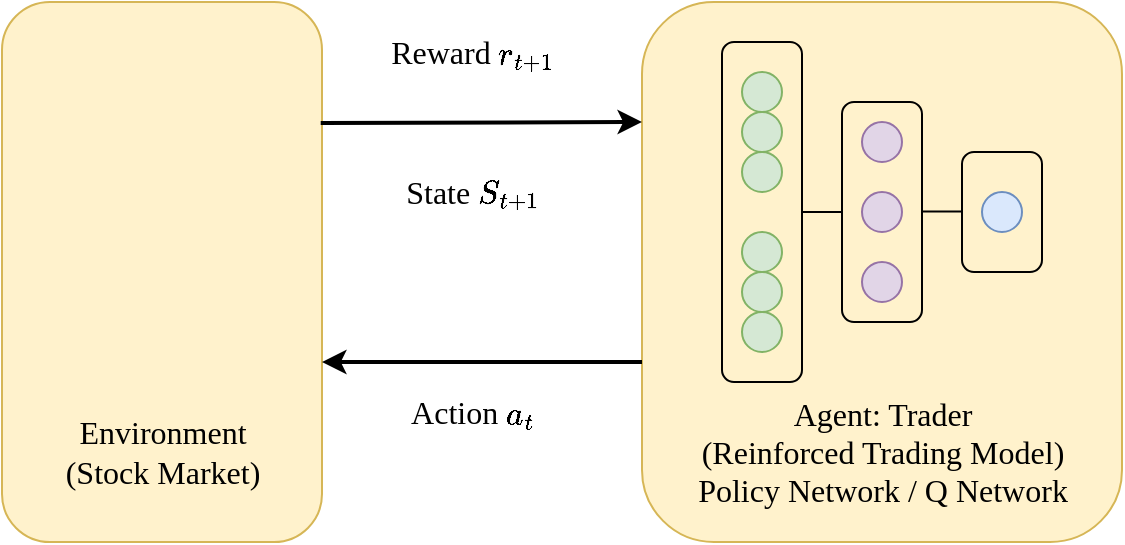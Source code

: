 <mxfile version="24.2.5" type="github">
  <diagram name="第 1 页" id="P8r-03yDeR8OLEWXKfCy">
    <mxGraphModel dx="1363" dy="784" grid="1" gridSize="10" guides="1" tooltips="1" connect="1" arrows="1" fold="1" page="1" pageScale="1" pageWidth="827" pageHeight="1169" math="1" shadow="0">
      <root>
        <mxCell id="0" />
        <mxCell id="1" parent="0" />
        <mxCell id="feouqnUczEKfuNA-bk-g-1" value="" style="rounded=1;whiteSpace=wrap;html=1;fillColor=#fff2cc;strokeColor=#d6b656;" vertex="1" parent="1">
          <mxGeometry x="240" y="300" width="160" height="270" as="geometry" />
        </mxCell>
        <mxCell id="feouqnUczEKfuNA-bk-g-2" value="" style="shape=image;html=1;verticalAlign=top;verticalLabelPosition=bottom;labelBackgroundColor=#ffffff;imageAspect=0;aspect=fixed;image=https://cdn0.iconfinder.com/data/icons/apple-apps/100/Apple_Stock-128.png" vertex="1" parent="1">
          <mxGeometry x="275" y="360" width="90" height="90" as="geometry" />
        </mxCell>
        <mxCell id="feouqnUczEKfuNA-bk-g-3" value="&lt;font style=&quot;font-size: 16px;&quot; face=&quot;Times New Roman&quot;&gt;Environment&lt;/font&gt;&lt;div style=&quot;font-size: 16px;&quot;&gt;&lt;font style=&quot;font-size: 16px;&quot; face=&quot;Times New Roman&quot;&gt;(Stock Market)&lt;/font&gt;&lt;/div&gt;" style="text;html=1;align=center;verticalAlign=middle;resizable=0;points=[];autosize=1;strokeColor=none;fillColor=none;" vertex="1" parent="1">
          <mxGeometry x="260" y="500" width="120" height="50" as="geometry" />
        </mxCell>
        <mxCell id="feouqnUczEKfuNA-bk-g-4" value="" style="rounded=1;whiteSpace=wrap;html=1;fillColor=#fff2cc;strokeColor=#d6b656;" vertex="1" parent="1">
          <mxGeometry x="560" y="300" width="240" height="270" as="geometry" />
        </mxCell>
        <mxCell id="feouqnUczEKfuNA-bk-g-5" value="" style="endArrow=classic;html=1;rounded=0;exitX=0.996;exitY=0.224;exitDx=0;exitDy=0;exitPerimeter=0;strokeWidth=2;" edge="1" parent="1" source="feouqnUczEKfuNA-bk-g-1">
          <mxGeometry width="50" height="50" relative="1" as="geometry">
            <mxPoint x="410" y="359.8" as="sourcePoint" />
            <mxPoint x="560" y="360" as="targetPoint" />
          </mxGeometry>
        </mxCell>
        <mxCell id="feouqnUczEKfuNA-bk-g-6" value="" style="endArrow=classic;html=1;rounded=0;exitX=0.998;exitY=0.199;exitDx=0;exitDy=0;exitPerimeter=0;strokeWidth=2;" edge="1" parent="1">
          <mxGeometry width="50" height="50" relative="1" as="geometry">
            <mxPoint x="560" y="480" as="sourcePoint" />
            <mxPoint x="400" y="480" as="targetPoint" />
          </mxGeometry>
        </mxCell>
        <mxCell id="feouqnUczEKfuNA-bk-g-10" value="&lt;font style=&quot;font-size: 16px;&quot; face=&quot;Times New Roman&quot;&gt;State \(S_{t+1}\)&lt;/font&gt;" style="text;html=1;align=center;verticalAlign=middle;resizable=0;points=[];autosize=1;strokeColor=none;fillColor=none;" vertex="1" parent="1">
          <mxGeometry x="410" y="380" width="130" height="30" as="geometry" />
        </mxCell>
        <mxCell id="feouqnUczEKfuNA-bk-g-11" value="&lt;font style=&quot;font-size: 16px;&quot; face=&quot;Times New Roman&quot;&gt;Reward \(r_{t+1}\)&lt;/font&gt;" style="text;html=1;align=center;verticalAlign=middle;resizable=0;points=[];autosize=1;strokeColor=none;fillColor=none;" vertex="1" parent="1">
          <mxGeometry x="400" y="310" width="150" height="30" as="geometry" />
        </mxCell>
        <mxCell id="feouqnUczEKfuNA-bk-g-12" value="&lt;font style=&quot;font-size: 16px;&quot; face=&quot;Times New Roman&quot;&gt;Action \(a_{t}\)&lt;/font&gt;" style="text;html=1;align=center;verticalAlign=middle;resizable=0;points=[];autosize=1;strokeColor=none;fillColor=none;" vertex="1" parent="1">
          <mxGeometry x="410" y="490" width="130" height="30" as="geometry" />
        </mxCell>
        <mxCell id="feouqnUczEKfuNA-bk-g-13" value="" style="rounded=1;whiteSpace=wrap;html=1;fillColor=none;" vertex="1" parent="1">
          <mxGeometry x="600" y="320" width="40" height="170" as="geometry" />
        </mxCell>
        <mxCell id="feouqnUczEKfuNA-bk-g-14" value="" style="ellipse;whiteSpace=wrap;html=1;aspect=fixed;fillColor=#d5e8d4;strokeColor=#82b366;" vertex="1" parent="1">
          <mxGeometry x="610" y="335" width="20" height="20" as="geometry" />
        </mxCell>
        <mxCell id="feouqnUczEKfuNA-bk-g-15" value="" style="ellipse;whiteSpace=wrap;html=1;aspect=fixed;fillColor=#d5e8d4;strokeColor=#82b366;" vertex="1" parent="1">
          <mxGeometry x="610" y="355" width="20" height="20" as="geometry" />
        </mxCell>
        <mxCell id="feouqnUczEKfuNA-bk-g-16" value="" style="ellipse;whiteSpace=wrap;html=1;aspect=fixed;fillColor=#d5e8d4;strokeColor=#82b366;" vertex="1" parent="1">
          <mxGeometry x="610" y="375" width="20" height="20" as="geometry" />
        </mxCell>
        <mxCell id="feouqnUczEKfuNA-bk-g-17" value="" style="ellipse;whiteSpace=wrap;html=1;aspect=fixed;fillColor=#d5e8d4;strokeColor=#82b366;" vertex="1" parent="1">
          <mxGeometry x="610" y="415" width="20" height="20" as="geometry" />
        </mxCell>
        <mxCell id="feouqnUczEKfuNA-bk-g-18" value="" style="ellipse;whiteSpace=wrap;html=1;aspect=fixed;fillColor=#d5e8d4;strokeColor=#82b366;" vertex="1" parent="1">
          <mxGeometry x="610" y="435" width="20" height="20" as="geometry" />
        </mxCell>
        <mxCell id="feouqnUczEKfuNA-bk-g-19" value="" style="ellipse;whiteSpace=wrap;html=1;aspect=fixed;fillColor=#d5e8d4;strokeColor=#82b366;" vertex="1" parent="1">
          <mxGeometry x="610" y="455" width="20" height="20" as="geometry" />
        </mxCell>
        <mxCell id="feouqnUczEKfuNA-bk-g-23" value="" style="rounded=1;whiteSpace=wrap;html=1;fillColor=none;" vertex="1" parent="1">
          <mxGeometry x="660" y="350" width="40" height="110" as="geometry" />
        </mxCell>
        <mxCell id="feouqnUczEKfuNA-bk-g-24" value="" style="ellipse;whiteSpace=wrap;html=1;aspect=fixed;fillColor=#e1d5e7;strokeColor=#9673a6;" vertex="1" parent="1">
          <mxGeometry x="670" y="360" width="20" height="20" as="geometry" />
        </mxCell>
        <mxCell id="feouqnUczEKfuNA-bk-g-25" value="" style="ellipse;whiteSpace=wrap;html=1;aspect=fixed;fillColor=#e1d5e7;strokeColor=#9673a6;" vertex="1" parent="1">
          <mxGeometry x="670" y="395" width="20" height="20" as="geometry" />
        </mxCell>
        <mxCell id="feouqnUczEKfuNA-bk-g-26" value="" style="ellipse;whiteSpace=wrap;html=1;aspect=fixed;fillColor=#e1d5e7;strokeColor=#9673a6;" vertex="1" parent="1">
          <mxGeometry x="670" y="430" width="20" height="20" as="geometry" />
        </mxCell>
        <mxCell id="feouqnUczEKfuNA-bk-g-27" value="" style="endArrow=none;html=1;rounded=0;exitX=1;exitY=0.5;exitDx=0;exitDy=0;entryX=0;entryY=0.5;entryDx=0;entryDy=0;" edge="1" parent="1" source="feouqnUczEKfuNA-bk-g-13" target="feouqnUczEKfuNA-bk-g-23">
          <mxGeometry width="50" height="50" relative="1" as="geometry">
            <mxPoint x="650" y="465" as="sourcePoint" />
            <mxPoint x="700" y="415" as="targetPoint" />
          </mxGeometry>
        </mxCell>
        <mxCell id="feouqnUczEKfuNA-bk-g-28" value="" style="rounded=1;whiteSpace=wrap;html=1;fillColor=none;" vertex="1" parent="1">
          <mxGeometry x="720" y="375" width="40" height="60" as="geometry" />
        </mxCell>
        <mxCell id="feouqnUczEKfuNA-bk-g-29" value="" style="ellipse;whiteSpace=wrap;html=1;aspect=fixed;fillColor=#dae8fc;strokeColor=#6c8ebf;" vertex="1" parent="1">
          <mxGeometry x="730" y="395" width="20" height="20" as="geometry" />
        </mxCell>
        <mxCell id="feouqnUczEKfuNA-bk-g-30" value="" style="endArrow=none;html=1;rounded=0;exitX=1;exitY=0.5;exitDx=0;exitDy=0;entryX=0;entryY=0.5;entryDx=0;entryDy=0;" edge="1" parent="1">
          <mxGeometry width="50" height="50" relative="1" as="geometry">
            <mxPoint x="700" y="404.76" as="sourcePoint" />
            <mxPoint x="720" y="404.76" as="targetPoint" />
          </mxGeometry>
        </mxCell>
        <mxCell id="feouqnUczEKfuNA-bk-g-31" value="&lt;div style=&quot;font-size: 16px;&quot;&gt;&lt;font style=&quot;font-size: 16px;&quot;&gt;Agent: Trader&lt;br&gt;&lt;/font&gt;&lt;/div&gt;&lt;div style=&quot;font-size: 16px;&quot;&gt;&lt;font style=&quot;font-size: 16px;&quot;&gt;(Reinforced Trading Model)&lt;/font&gt;&lt;/div&gt;&lt;div style=&quot;font-size: 16px;&quot;&gt;&lt;div style=&quot;&quot;&gt;&lt;font style=&quot;font-size: 16px;&quot;&gt;Policy Network / Q Network&lt;/font&gt;&lt;/div&gt;&lt;/div&gt;" style="text;html=1;align=center;verticalAlign=middle;resizable=0;points=[];autosize=1;strokeColor=none;fillColor=none;fontFamily=Times New Roman;" vertex="1" parent="1">
          <mxGeometry x="560" y="490" width="240" height="70" as="geometry" />
        </mxCell>
      </root>
    </mxGraphModel>
  </diagram>
</mxfile>
